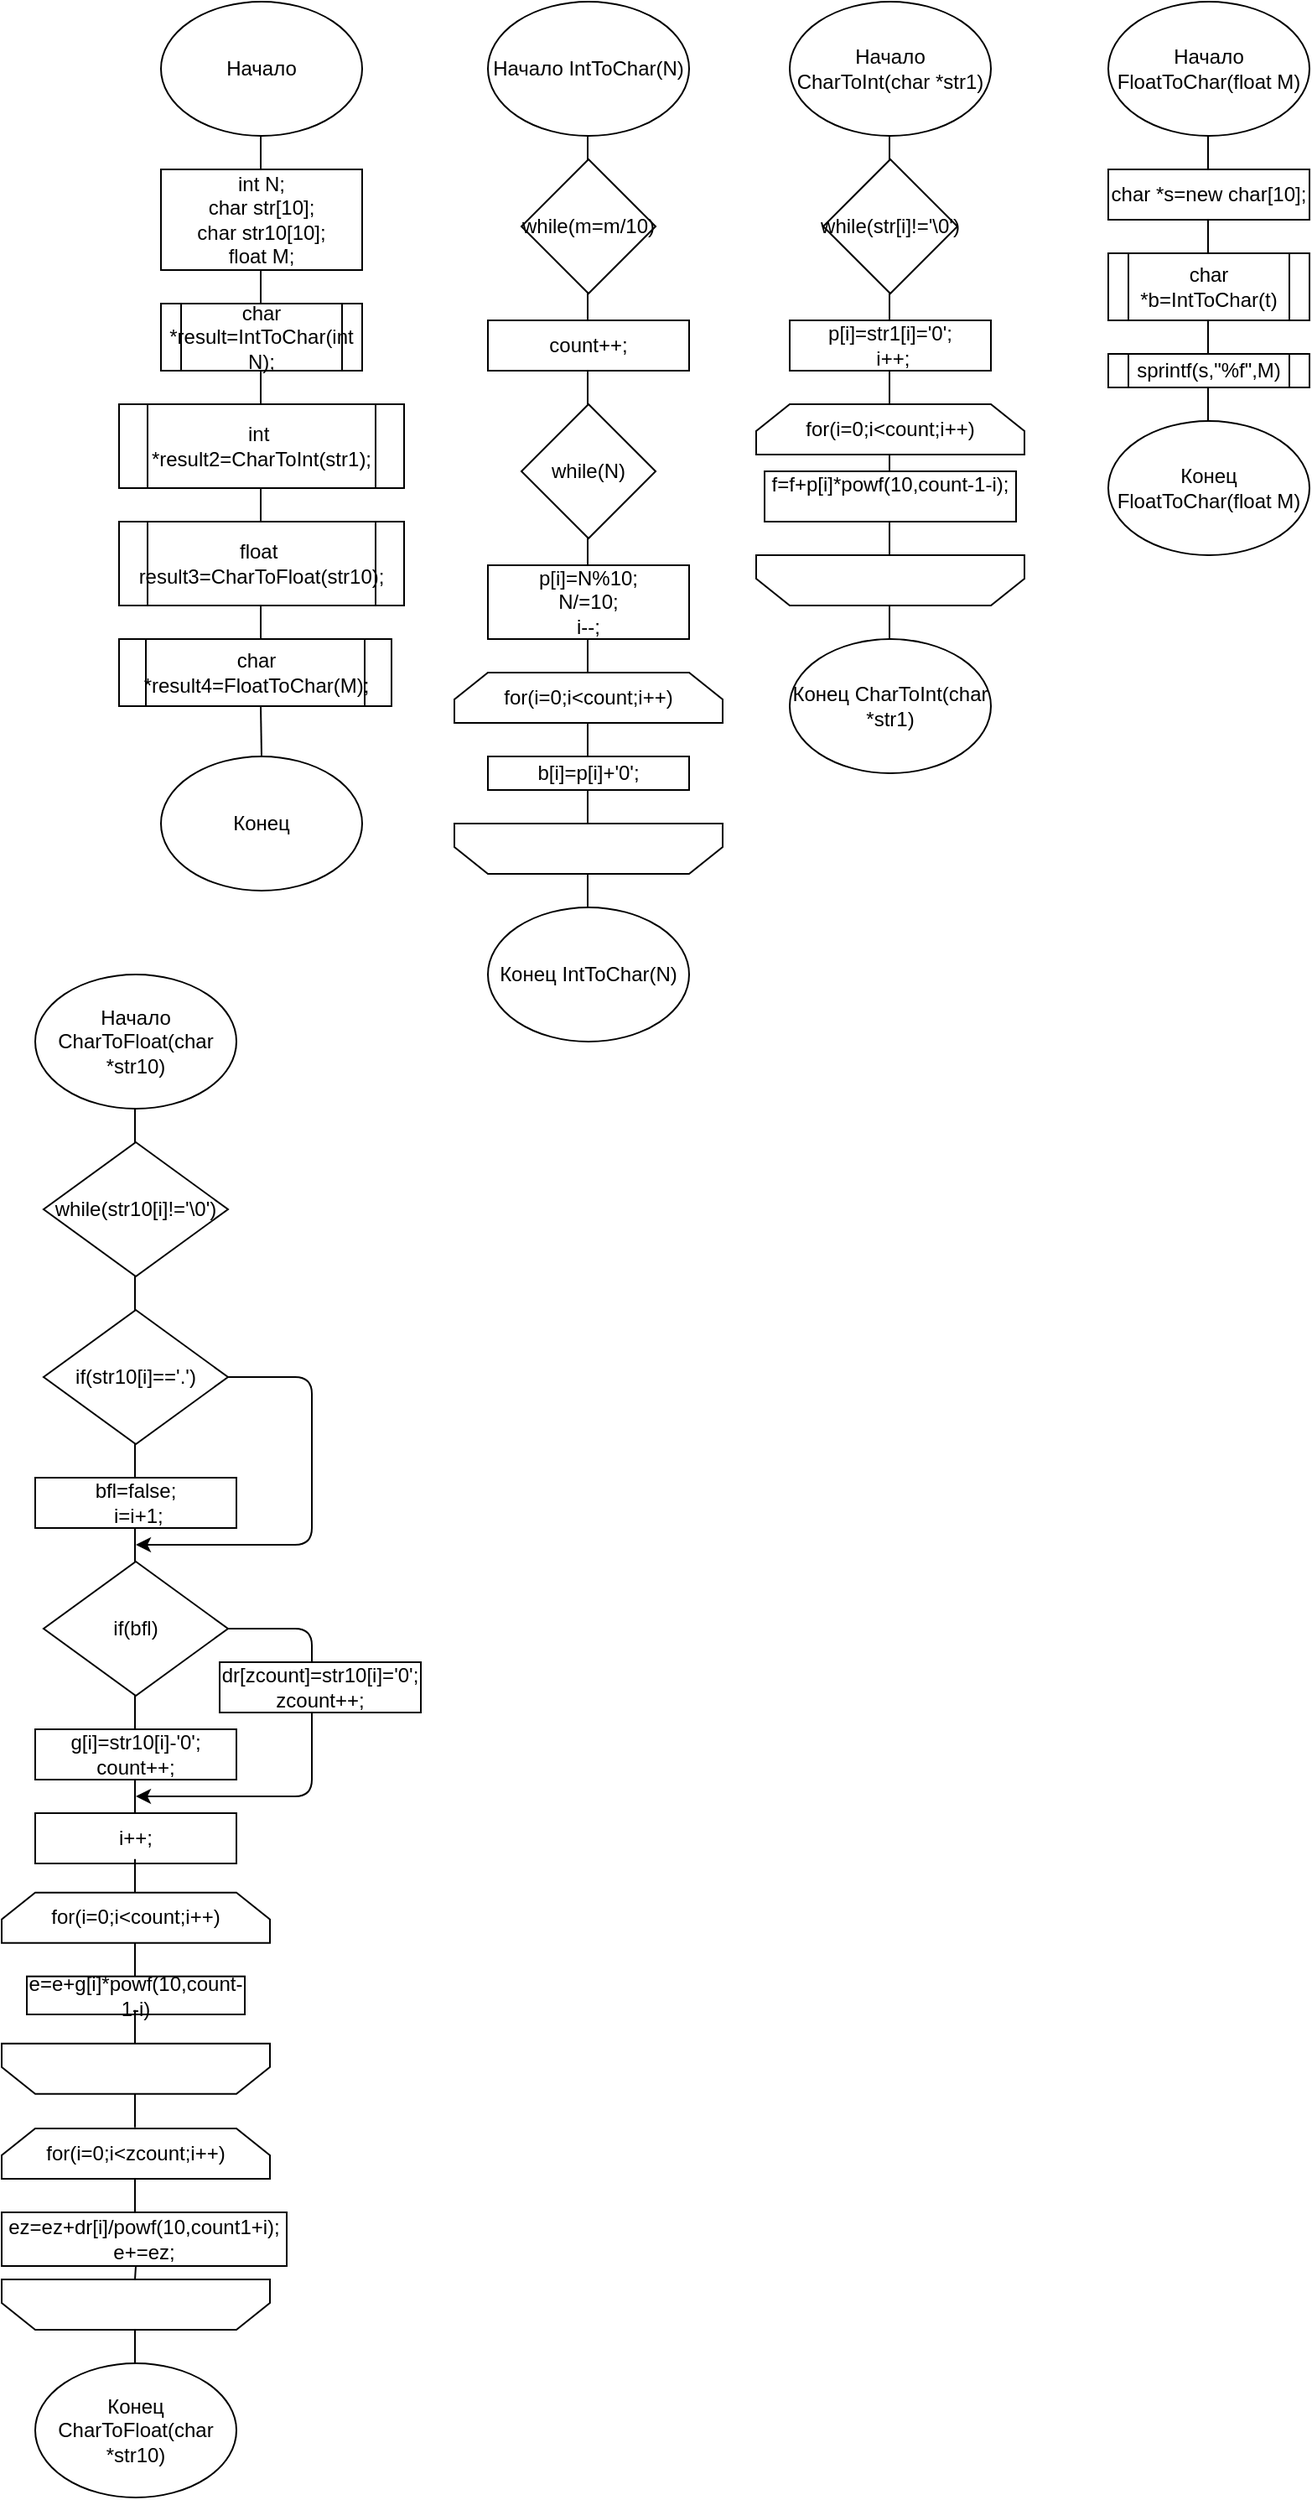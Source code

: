 <mxfile version="12.4.2" type="device" pages="1"><diagram id="Klyc3TEpeCImaFflmUPe" name="Page-1"><mxGraphModel dx="754" dy="468" grid="1" gridSize="10" guides="1" tooltips="1" connect="1" arrows="1" fold="1" page="1" pageScale="1" pageWidth="827" pageHeight="1169" math="0" shadow="0"><root><mxCell id="0"/><mxCell id="1" parent="0"/><mxCell id="Kf6rSqh0FFui0nsfQZWu-1" value="Начало" style="ellipse;whiteSpace=wrap;html=1;" vertex="1" parent="1"><mxGeometry x="105" y="10" width="120" height="80" as="geometry"/></mxCell><mxCell id="Kf6rSqh0FFui0nsfQZWu-2" value="" style="endArrow=none;html=1;" edge="1" parent="1"><mxGeometry width="50" height="50" relative="1" as="geometry"><mxPoint x="164.5" y="110" as="sourcePoint"/><mxPoint x="164.5" y="90" as="targetPoint"/></mxGeometry></mxCell><mxCell id="Kf6rSqh0FFui0nsfQZWu-3" value="int N;&lt;br&gt;char str[10];&lt;br&gt;char str10[10];&lt;br&gt;float M;" style="rounded=0;whiteSpace=wrap;html=1;" vertex="1" parent="1"><mxGeometry x="105" y="110" width="120" height="60" as="geometry"/></mxCell><mxCell id="Kf6rSqh0FFui0nsfQZWu-4" value="" style="endArrow=none;html=1;" edge="1" parent="1"><mxGeometry width="50" height="50" relative="1" as="geometry"><mxPoint x="164.5" y="190" as="sourcePoint"/><mxPoint x="164.5" y="170" as="targetPoint"/></mxGeometry></mxCell><mxCell id="Kf6rSqh0FFui0nsfQZWu-5" value="char *result=IntToChar(int N);" style="shape=process;whiteSpace=wrap;html=1;backgroundOutline=1;" vertex="1" parent="1"><mxGeometry x="105" y="190" width="120" height="40" as="geometry"/></mxCell><mxCell id="Kf6rSqh0FFui0nsfQZWu-6" value="" style="endArrow=none;html=1;" edge="1" parent="1"><mxGeometry width="50" height="50" relative="1" as="geometry"><mxPoint x="164.5" y="250" as="sourcePoint"/><mxPoint x="164.5" y="230" as="targetPoint"/></mxGeometry></mxCell><mxCell id="Kf6rSqh0FFui0nsfQZWu-7" value="int&amp;nbsp; *result2=CharToInt(str1);" style="shape=process;whiteSpace=wrap;html=1;backgroundOutline=1;" vertex="1" parent="1"><mxGeometry x="80" y="250" width="170" height="50" as="geometry"/></mxCell><mxCell id="Kf6rSqh0FFui0nsfQZWu-10" value="float&amp;nbsp; result3=CharToFloat(str10);" style="shape=process;whiteSpace=wrap;html=1;backgroundOutline=1;" vertex="1" parent="1"><mxGeometry x="80" y="320" width="170" height="50" as="geometry"/></mxCell><mxCell id="Kf6rSqh0FFui0nsfQZWu-12" value="" style="endArrow=none;html=1;" edge="1" parent="1"><mxGeometry width="50" height="50" relative="1" as="geometry"><mxPoint x="164.5" y="320" as="sourcePoint"/><mxPoint x="164.5" y="300" as="targetPoint"/></mxGeometry></mxCell><mxCell id="Kf6rSqh0FFui0nsfQZWu-13" value="char *result4=FloatToChar(M);" style="shape=process;whiteSpace=wrap;html=1;backgroundOutline=1;" vertex="1" parent="1"><mxGeometry x="80" y="390" width="162.5" height="40" as="geometry"/></mxCell><mxCell id="Kf6rSqh0FFui0nsfQZWu-14" value="" style="endArrow=none;html=1;" edge="1" parent="1"><mxGeometry width="50" height="50" relative="1" as="geometry"><mxPoint x="164.5" y="390" as="sourcePoint"/><mxPoint x="164.5" y="370" as="targetPoint"/></mxGeometry></mxCell><mxCell id="Kf6rSqh0FFui0nsfQZWu-15" value="Конец" style="ellipse;whiteSpace=wrap;html=1;" vertex="1" parent="1"><mxGeometry x="105" y="460" width="120" height="80" as="geometry"/></mxCell><mxCell id="Kf6rSqh0FFui0nsfQZWu-16" value="" style="endArrow=none;html=1;exitX=0.5;exitY=0;exitDx=0;exitDy=0;" edge="1" parent="1" source="Kf6rSqh0FFui0nsfQZWu-15"><mxGeometry width="50" height="50" relative="1" as="geometry"><mxPoint x="164.5" y="450" as="sourcePoint"/><mxPoint x="164.5" y="430" as="targetPoint"/></mxGeometry></mxCell><mxCell id="Kf6rSqh0FFui0nsfQZWu-17" value="Начало IntToChar(N)" style="ellipse;whiteSpace=wrap;html=1;" vertex="1" parent="1"><mxGeometry x="300" y="10" width="120" height="80" as="geometry"/></mxCell><mxCell id="Kf6rSqh0FFui0nsfQZWu-18" value="" style="endArrow=none;html=1;" edge="1" parent="1"><mxGeometry width="50" height="50" relative="1" as="geometry"><mxPoint x="359.5" y="110" as="sourcePoint"/><mxPoint x="359.5" y="90" as="targetPoint"/></mxGeometry></mxCell><mxCell id="Kf6rSqh0FFui0nsfQZWu-19" value="while(m=m/10)" style="rhombus;whiteSpace=wrap;html=1;" vertex="1" parent="1"><mxGeometry x="320" y="104" width="80" height="80" as="geometry"/></mxCell><mxCell id="Kf6rSqh0FFui0nsfQZWu-20" value="" style="endArrow=none;html=1;" edge="1" parent="1"><mxGeometry width="50" height="50" relative="1" as="geometry"><mxPoint x="359.5" y="204" as="sourcePoint"/><mxPoint x="359.5" y="184" as="targetPoint"/></mxGeometry></mxCell><mxCell id="Kf6rSqh0FFui0nsfQZWu-23" value="while(N)" style="rhombus;whiteSpace=wrap;html=1;" vertex="1" parent="1"><mxGeometry x="320" y="250" width="80" height="80" as="geometry"/></mxCell><mxCell id="Kf6rSqh0FFui0nsfQZWu-24" value="count++;" style="rounded=0;whiteSpace=wrap;html=1;" vertex="1" parent="1"><mxGeometry x="300" y="200" width="120" height="30" as="geometry"/></mxCell><mxCell id="Kf6rSqh0FFui0nsfQZWu-25" value="" style="endArrow=none;html=1;" edge="1" parent="1"><mxGeometry width="50" height="50" relative="1" as="geometry"><mxPoint x="359.5" y="250" as="sourcePoint"/><mxPoint x="359.5" y="230" as="targetPoint"/></mxGeometry></mxCell><mxCell id="Kf6rSqh0FFui0nsfQZWu-26" value="" style="endArrow=none;html=1;" edge="1" parent="1"><mxGeometry width="50" height="50" relative="1" as="geometry"><mxPoint x="359.5" y="350" as="sourcePoint"/><mxPoint x="359.5" y="330" as="targetPoint"/></mxGeometry></mxCell><mxCell id="Kf6rSqh0FFui0nsfQZWu-27" value="p[i]=N%10;&lt;br&gt;N/=10;&lt;br&gt;i--;" style="rounded=0;whiteSpace=wrap;html=1;" vertex="1" parent="1"><mxGeometry x="300" y="346" width="120" height="44" as="geometry"/></mxCell><mxCell id="Kf6rSqh0FFui0nsfQZWu-28" value="" style="endArrow=none;html=1;" edge="1" parent="1"><mxGeometry width="50" height="50" relative="1" as="geometry"><mxPoint x="359.5" y="410" as="sourcePoint"/><mxPoint x="359.5" y="390" as="targetPoint"/></mxGeometry></mxCell><mxCell id="Kf6rSqh0FFui0nsfQZWu-29" value="for(i=0;i&amp;lt;count;i++)" style="shape=loopLimit;whiteSpace=wrap;html=1;" vertex="1" parent="1"><mxGeometry x="280" y="410" width="160" height="30" as="geometry"/></mxCell><mxCell id="Kf6rSqh0FFui0nsfQZWu-30" value="" style="endArrow=none;html=1;" edge="1" parent="1"><mxGeometry width="50" height="50" relative="1" as="geometry"><mxPoint x="359.5" y="460" as="sourcePoint"/><mxPoint x="359.5" y="440" as="targetPoint"/></mxGeometry></mxCell><mxCell id="Kf6rSqh0FFui0nsfQZWu-32" value="b[i]=p[i]+'0';" style="rounded=0;whiteSpace=wrap;html=1;" vertex="1" parent="1"><mxGeometry x="300" y="460" width="120" height="20" as="geometry"/></mxCell><mxCell id="Kf6rSqh0FFui0nsfQZWu-33" value="" style="shape=loopLimit;whiteSpace=wrap;html=1;rotation=-180;" vertex="1" parent="1"><mxGeometry x="280" y="500" width="160" height="30" as="geometry"/></mxCell><mxCell id="Kf6rSqh0FFui0nsfQZWu-34" value="" style="endArrow=none;html=1;" edge="1" parent="1"><mxGeometry width="50" height="50" relative="1" as="geometry"><mxPoint x="359.5" y="500" as="sourcePoint"/><mxPoint x="359.5" y="480" as="targetPoint"/></mxGeometry></mxCell><mxCell id="Kf6rSqh0FFui0nsfQZWu-35" value="" style="endArrow=none;html=1;" edge="1" parent="1"><mxGeometry width="50" height="50" relative="1" as="geometry"><mxPoint x="359.5" y="550" as="sourcePoint"/><mxPoint x="359.5" y="530" as="targetPoint"/></mxGeometry></mxCell><mxCell id="Kf6rSqh0FFui0nsfQZWu-37" value="Конец IntToChar(N)" style="ellipse;whiteSpace=wrap;html=1;" vertex="1" parent="1"><mxGeometry x="300" y="550" width="120" height="80" as="geometry"/></mxCell><mxCell id="Kf6rSqh0FFui0nsfQZWu-38" value="Начало CharToInt(char *str1)" style="ellipse;whiteSpace=wrap;html=1;" vertex="1" parent="1"><mxGeometry x="480" y="10" width="120" height="80" as="geometry"/></mxCell><mxCell id="Kf6rSqh0FFui0nsfQZWu-39" value="" style="endArrow=none;html=1;" edge="1" parent="1"><mxGeometry width="50" height="50" relative="1" as="geometry"><mxPoint x="539.5" y="110" as="sourcePoint"/><mxPoint x="539.5" y="90" as="targetPoint"/></mxGeometry></mxCell><mxCell id="Kf6rSqh0FFui0nsfQZWu-40" value="while(str[i]!='\0')" style="rhombus;whiteSpace=wrap;html=1;" vertex="1" parent="1"><mxGeometry x="500" y="104" width="80" height="80" as="geometry"/></mxCell><mxCell id="Kf6rSqh0FFui0nsfQZWu-41" value="" style="endArrow=none;html=1;" edge="1" parent="1"><mxGeometry width="50" height="50" relative="1" as="geometry"><mxPoint x="539.5" y="204" as="sourcePoint"/><mxPoint x="539.5" y="184" as="targetPoint"/></mxGeometry></mxCell><mxCell id="Kf6rSqh0FFui0nsfQZWu-42" value="&lt;div&gt;p[i]=str1[i]='0';&lt;/div&gt;&lt;div&gt;&amp;nbsp;i++;&lt;/div&gt;" style="rounded=0;whiteSpace=wrap;html=1;" vertex="1" parent="1"><mxGeometry x="480" y="200" width="120" height="30" as="geometry"/></mxCell><mxCell id="Kf6rSqh0FFui0nsfQZWu-43" value="" style="endArrow=none;html=1;" edge="1" parent="1"><mxGeometry width="50" height="50" relative="1" as="geometry"><mxPoint x="539.5" y="250" as="sourcePoint"/><mxPoint x="539.5" y="230" as="targetPoint"/></mxGeometry></mxCell><mxCell id="Kf6rSqh0FFui0nsfQZWu-45" value="for(i=0;i&amp;lt;count;i++)" style="shape=loopLimit;whiteSpace=wrap;html=1;" vertex="1" parent="1"><mxGeometry x="460" y="250" width="160" height="30" as="geometry"/></mxCell><mxCell id="Kf6rSqh0FFui0nsfQZWu-46" value="" style="endArrow=none;html=1;" edge="1" parent="1"><mxGeometry width="50" height="50" relative="1" as="geometry"><mxPoint x="539.5" y="300" as="sourcePoint"/><mxPoint x="539.5" y="280" as="targetPoint"/></mxGeometry></mxCell><mxCell id="Kf6rSqh0FFui0nsfQZWu-47" value="&lt;div&gt;f=f+p[i]*powf(10,count-1-i);&lt;/div&gt;&lt;div&gt;&lt;br&gt;&lt;/div&gt;" style="rounded=0;whiteSpace=wrap;html=1;" vertex="1" parent="1"><mxGeometry x="465" y="290" width="150" height="30" as="geometry"/></mxCell><mxCell id="Kf6rSqh0FFui0nsfQZWu-48" value="" style="shape=loopLimit;whiteSpace=wrap;html=1;rotation=-180;" vertex="1" parent="1"><mxGeometry x="460" y="340" width="160" height="30" as="geometry"/></mxCell><mxCell id="Kf6rSqh0FFui0nsfQZWu-49" value="" style="endArrow=none;html=1;" edge="1" parent="1"><mxGeometry width="50" height="50" relative="1" as="geometry"><mxPoint x="539.5" y="340" as="sourcePoint"/><mxPoint x="539.5" y="320" as="targetPoint"/></mxGeometry></mxCell><mxCell id="Kf6rSqh0FFui0nsfQZWu-50" value="" style="endArrow=none;html=1;" edge="1" parent="1"><mxGeometry width="50" height="50" relative="1" as="geometry"><mxPoint x="539.5" y="390" as="sourcePoint"/><mxPoint x="539.5" y="370" as="targetPoint"/></mxGeometry></mxCell><mxCell id="Kf6rSqh0FFui0nsfQZWu-51" value="Конец CharToInt(char *str1)" style="ellipse;whiteSpace=wrap;html=1;" vertex="1" parent="1"><mxGeometry x="480" y="390" width="120" height="80" as="geometry"/></mxCell><mxCell id="Kf6rSqh0FFui0nsfQZWu-52" value="Начало FloatToChar(float M)" style="ellipse;whiteSpace=wrap;html=1;" vertex="1" parent="1"><mxGeometry x="670" y="10" width="120" height="80" as="geometry"/></mxCell><mxCell id="Kf6rSqh0FFui0nsfQZWu-53" value="" style="endArrow=none;html=1;" edge="1" parent="1"><mxGeometry width="50" height="50" relative="1" as="geometry"><mxPoint x="729.5" y="110" as="sourcePoint"/><mxPoint x="729.5" y="90" as="targetPoint"/></mxGeometry></mxCell><mxCell id="Kf6rSqh0FFui0nsfQZWu-54" value="char *s=new char[10];" style="rounded=0;whiteSpace=wrap;html=1;" vertex="1" parent="1"><mxGeometry x="670" y="110" width="120" height="30" as="geometry"/></mxCell><mxCell id="Kf6rSqh0FFui0nsfQZWu-55" value="" style="endArrow=none;html=1;" edge="1" parent="1"><mxGeometry width="50" height="50" relative="1" as="geometry"><mxPoint x="729.5" y="160" as="sourcePoint"/><mxPoint x="729.5" y="140" as="targetPoint"/></mxGeometry></mxCell><mxCell id="Kf6rSqh0FFui0nsfQZWu-56" value="&lt;div&gt;char *b=IntToChar(t)&lt;/div&gt;" style="shape=process;whiteSpace=wrap;html=1;backgroundOutline=1;" vertex="1" parent="1"><mxGeometry x="670" y="160" width="120" height="40" as="geometry"/></mxCell><mxCell id="Kf6rSqh0FFui0nsfQZWu-57" value="&lt;div&gt;sprintf(s,&quot;%f&quot;,M)&lt;/div&gt;" style="shape=process;whiteSpace=wrap;html=1;backgroundOutline=1;" vertex="1" parent="1"><mxGeometry x="670" y="220" width="120" height="20" as="geometry"/></mxCell><mxCell id="Kf6rSqh0FFui0nsfQZWu-58" value="" style="endArrow=none;html=1;" edge="1" parent="1"><mxGeometry width="50" height="50" relative="1" as="geometry"><mxPoint x="729.5" y="220" as="sourcePoint"/><mxPoint x="729.5" y="200" as="targetPoint"/></mxGeometry></mxCell><mxCell id="Kf6rSqh0FFui0nsfQZWu-59" value="Конец FloatToChar(float M)" style="ellipse;whiteSpace=wrap;html=1;" vertex="1" parent="1"><mxGeometry x="670" y="260" width="120" height="80" as="geometry"/></mxCell><mxCell id="Kf6rSqh0FFui0nsfQZWu-60" value="" style="endArrow=none;html=1;" edge="1" parent="1"><mxGeometry width="50" height="50" relative="1" as="geometry"><mxPoint x="729.5" y="260" as="sourcePoint"/><mxPoint x="729.5" y="240" as="targetPoint"/></mxGeometry></mxCell><mxCell id="Kf6rSqh0FFui0nsfQZWu-61" value="Начало CharToFloat(char *str10)" style="ellipse;whiteSpace=wrap;html=1;" vertex="1" parent="1"><mxGeometry x="30" y="590" width="120" height="80" as="geometry"/></mxCell><mxCell id="Kf6rSqh0FFui0nsfQZWu-62" value="" style="endArrow=none;html=1;" edge="1" parent="1"><mxGeometry width="50" height="50" relative="1" as="geometry"><mxPoint x="89.5" y="690" as="sourcePoint"/><mxPoint x="89.5" y="670" as="targetPoint"/></mxGeometry></mxCell><mxCell id="Kf6rSqh0FFui0nsfQZWu-63" value="while(str10[i]!='\0')" style="rhombus;whiteSpace=wrap;html=1;" vertex="1" parent="1"><mxGeometry x="35" y="690" width="110" height="80" as="geometry"/></mxCell><mxCell id="Kf6rSqh0FFui0nsfQZWu-64" value="" style="endArrow=none;html=1;" edge="1" parent="1"><mxGeometry width="50" height="50" relative="1" as="geometry"><mxPoint x="89.5" y="790" as="sourcePoint"/><mxPoint x="89.5" y="770" as="targetPoint"/></mxGeometry></mxCell><mxCell id="Kf6rSqh0FFui0nsfQZWu-65" value="if(str10[i]=='.')" style="rhombus;whiteSpace=wrap;html=1;" vertex="1" parent="1"><mxGeometry x="35" y="790" width="110" height="80" as="geometry"/></mxCell><mxCell id="Kf6rSqh0FFui0nsfQZWu-66" value="" style="endArrow=none;html=1;" edge="1" parent="1"><mxGeometry width="50" height="50" relative="1" as="geometry"><mxPoint x="89.5" y="890" as="sourcePoint"/><mxPoint x="89.5" y="870" as="targetPoint"/></mxGeometry></mxCell><mxCell id="Kf6rSqh0FFui0nsfQZWu-67" value="&lt;div&gt;bﬂ=false;&lt;/div&gt;&lt;div&gt;&amp;nbsp;i=i+1;&lt;/div&gt;" style="rounded=0;whiteSpace=wrap;html=1;" vertex="1" parent="1"><mxGeometry x="30" y="890" width="120" height="30" as="geometry"/></mxCell><mxCell id="Kf6rSqh0FFui0nsfQZWu-68" value="" style="endArrow=classic;html=1;" edge="1" parent="1"><mxGeometry width="50" height="50" relative="1" as="geometry"><mxPoint x="145" y="830" as="sourcePoint"/><mxPoint x="90" y="930" as="targetPoint"/><Array as="points"><mxPoint x="195" y="830"/><mxPoint x="195" y="930"/></Array></mxGeometry></mxCell><mxCell id="Kf6rSqh0FFui0nsfQZWu-69" value="" style="endArrow=none;html=1;" edge="1" parent="1"><mxGeometry width="50" height="50" relative="1" as="geometry"><mxPoint x="89.5" y="940" as="sourcePoint"/><mxPoint x="89.5" y="920" as="targetPoint"/></mxGeometry></mxCell><mxCell id="Kf6rSqh0FFui0nsfQZWu-70" value="if(bfl)" style="rhombus;whiteSpace=wrap;html=1;" vertex="1" parent="1"><mxGeometry x="35" y="940" width="110" height="80" as="geometry"/></mxCell><mxCell id="Kf6rSqh0FFui0nsfQZWu-71" value="" style="endArrow=none;html=1;" edge="1" parent="1"><mxGeometry width="50" height="50" relative="1" as="geometry"><mxPoint x="89.5" y="1040" as="sourcePoint"/><mxPoint x="89.5" y="1020" as="targetPoint"/></mxGeometry></mxCell><mxCell id="Kf6rSqh0FFui0nsfQZWu-72" value="&lt;div&gt;g[i]=str10[i]-'0'; count++;&lt;/div&gt;" style="rounded=0;whiteSpace=wrap;html=1;" vertex="1" parent="1"><mxGeometry x="30" y="1040" width="120" height="30" as="geometry"/></mxCell><mxCell id="Kf6rSqh0FFui0nsfQZWu-73" value="" style="endArrow=none;html=1;" edge="1" parent="1"><mxGeometry width="50" height="50" relative="1" as="geometry"><mxPoint x="89.5" y="1090" as="sourcePoint"/><mxPoint x="89.5" y="1070" as="targetPoint"/></mxGeometry></mxCell><mxCell id="Kf6rSqh0FFui0nsfQZWu-74" value="" style="endArrow=classic;html=1;" edge="1" parent="1"><mxGeometry width="50" height="50" relative="1" as="geometry"><mxPoint x="145" y="980" as="sourcePoint"/><mxPoint x="90" y="1080" as="targetPoint"/><Array as="points"><mxPoint x="195" y="980"/><mxPoint x="195" y="1080"/></Array></mxGeometry></mxCell><mxCell id="Kf6rSqh0FFui0nsfQZWu-76" value="&lt;div&gt;dr[zcount]=str10[i]='0'; zcount++;&lt;/div&gt;" style="rounded=0;whiteSpace=wrap;html=1;" vertex="1" parent="1"><mxGeometry x="140" y="1000" width="120" height="30" as="geometry"/></mxCell><mxCell id="Kf6rSqh0FFui0nsfQZWu-78" value="i++;" style="rounded=0;whiteSpace=wrap;html=1;" vertex="1" parent="1"><mxGeometry x="30" y="1090" width="120" height="30" as="geometry"/></mxCell><mxCell id="Kf6rSqh0FFui0nsfQZWu-79" value="" style="endArrow=none;html=1;" edge="1" parent="1"><mxGeometry width="50" height="50" relative="1" as="geometry"><mxPoint x="89.5" y="1137.33" as="sourcePoint"/><mxPoint x="89.5" y="1117.33" as="targetPoint"/></mxGeometry></mxCell><mxCell id="Kf6rSqh0FFui0nsfQZWu-80" value="for(i=0;i&amp;lt;count;i++)" style="shape=loopLimit;whiteSpace=wrap;html=1;" vertex="1" parent="1"><mxGeometry x="10" y="1137.33" width="160" height="30" as="geometry"/></mxCell><mxCell id="Kf6rSqh0FFui0nsfQZWu-81" value="" style="endArrow=none;html=1;" edge="1" parent="1"><mxGeometry width="50" height="50" relative="1" as="geometry"><mxPoint x="89.5" y="1187.33" as="sourcePoint"/><mxPoint x="89.5" y="1167.33" as="targetPoint"/></mxGeometry></mxCell><mxCell id="Kf6rSqh0FFui0nsfQZWu-82" value="&lt;div&gt;e=e+g[i]*powf(10,count-1-i)&lt;/div&gt;" style="rounded=0;whiteSpace=wrap;html=1;" vertex="1" parent="1"><mxGeometry x="25" y="1187.33" width="130" height="22.67" as="geometry"/></mxCell><mxCell id="Kf6rSqh0FFui0nsfQZWu-83" value="" style="shape=loopLimit;whiteSpace=wrap;html=1;rotation=-180;" vertex="1" parent="1"><mxGeometry x="10" y="1227.33" width="160" height="30" as="geometry"/></mxCell><mxCell id="Kf6rSqh0FFui0nsfQZWu-84" value="" style="endArrow=none;html=1;" edge="1" parent="1"><mxGeometry width="50" height="50" relative="1" as="geometry"><mxPoint x="89.5" y="1227.33" as="sourcePoint"/><mxPoint x="89.5" y="1207.33" as="targetPoint"/></mxGeometry></mxCell><mxCell id="Kf6rSqh0FFui0nsfQZWu-85" value="" style="endArrow=none;html=1;" edge="1" parent="1"><mxGeometry width="50" height="50" relative="1" as="geometry"><mxPoint x="89.5" y="1277.33" as="sourcePoint"/><mxPoint x="89.5" y="1257.33" as="targetPoint"/></mxGeometry></mxCell><mxCell id="Kf6rSqh0FFui0nsfQZWu-86" value="for(i=0;i&amp;lt;zcount;i++)" style="shape=loopLimit;whiteSpace=wrap;html=1;" vertex="1" parent="1"><mxGeometry x="10" y="1278" width="160" height="30" as="geometry"/></mxCell><mxCell id="Kf6rSqh0FFui0nsfQZWu-87" value="" style="endArrow=none;html=1;" edge="1" parent="1"><mxGeometry width="50" height="50" relative="1" as="geometry"><mxPoint x="89.5" y="1328" as="sourcePoint"/><mxPoint x="89.5" y="1308" as="targetPoint"/></mxGeometry></mxCell><mxCell id="Kf6rSqh0FFui0nsfQZWu-88" value="&lt;div&gt;ez=ez+dr[i]/powf(10,count1+i);&lt;/div&gt;&lt;div&gt;e+=ez;&lt;/div&gt;" style="rounded=0;whiteSpace=wrap;html=1;" vertex="1" parent="1"><mxGeometry x="10" y="1328" width="170" height="32" as="geometry"/></mxCell><mxCell id="Kf6rSqh0FFui0nsfQZWu-89" value="" style="shape=loopLimit;whiteSpace=wrap;html=1;rotation=-180;" vertex="1" parent="1"><mxGeometry x="10" y="1368" width="160" height="30" as="geometry"/></mxCell><mxCell id="Kf6rSqh0FFui0nsfQZWu-90" value="" style="endArrow=none;html=1;" edge="1" parent="1"><mxGeometry width="50" height="50" relative="1" as="geometry"><mxPoint x="89.5" y="1368" as="sourcePoint"/><mxPoint x="90" y="1360" as="targetPoint"/></mxGeometry></mxCell><mxCell id="Kf6rSqh0FFui0nsfQZWu-91" value="" style="endArrow=none;html=1;" edge="1" parent="1"><mxGeometry width="50" height="50" relative="1" as="geometry"><mxPoint x="89.5" y="1418" as="sourcePoint"/><mxPoint x="89.5" y="1398" as="targetPoint"/></mxGeometry></mxCell><mxCell id="Kf6rSqh0FFui0nsfQZWu-92" value="Конец CharToFloat(char *str10)" style="ellipse;whiteSpace=wrap;html=1;" vertex="1" parent="1"><mxGeometry x="30" y="1418" width="120" height="80" as="geometry"/></mxCell></root></mxGraphModel></diagram></mxfile>